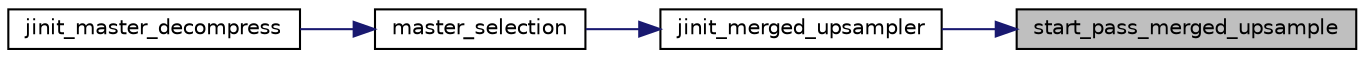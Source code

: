 digraph "start_pass_merged_upsample"
{
 // LATEX_PDF_SIZE
  bgcolor="transparent";
  edge [fontname="Helvetica",fontsize="10",labelfontname="Helvetica",labelfontsize="10"];
  node [fontname="Helvetica",fontsize="10",shape=record];
  rankdir="RL";
  Node38 [label="start_pass_merged_upsample",height=0.2,width=0.4,color="black", fillcolor="grey75", style="filled", fontcolor="black",tooltip=" "];
  Node38 -> Node39 [dir="back",color="midnightblue",fontsize="10",style="solid"];
  Node39 [label="jinit_merged_upsampler",height=0.2,width=0.4,color="black",URL="$jdmerge_8c.html#a672c840561890b5cc54e7e9059f6423a",tooltip=" "];
  Node39 -> Node40 [dir="back",color="midnightblue",fontsize="10",style="solid"];
  Node40 [label="master_selection",height=0.2,width=0.4,color="black",URL="$jdmaster_8c.html#a440a4f3af47f35f6dd2a353329bc3baf",tooltip=" "];
  Node40 -> Node41 [dir="back",color="midnightblue",fontsize="10",style="solid"];
  Node41 [label="jinit_master_decompress",height=0.2,width=0.4,color="black",URL="$jdmaster_8c.html#a103160e5ec5fd80c654e74f633b14818",tooltip=" "];
}
